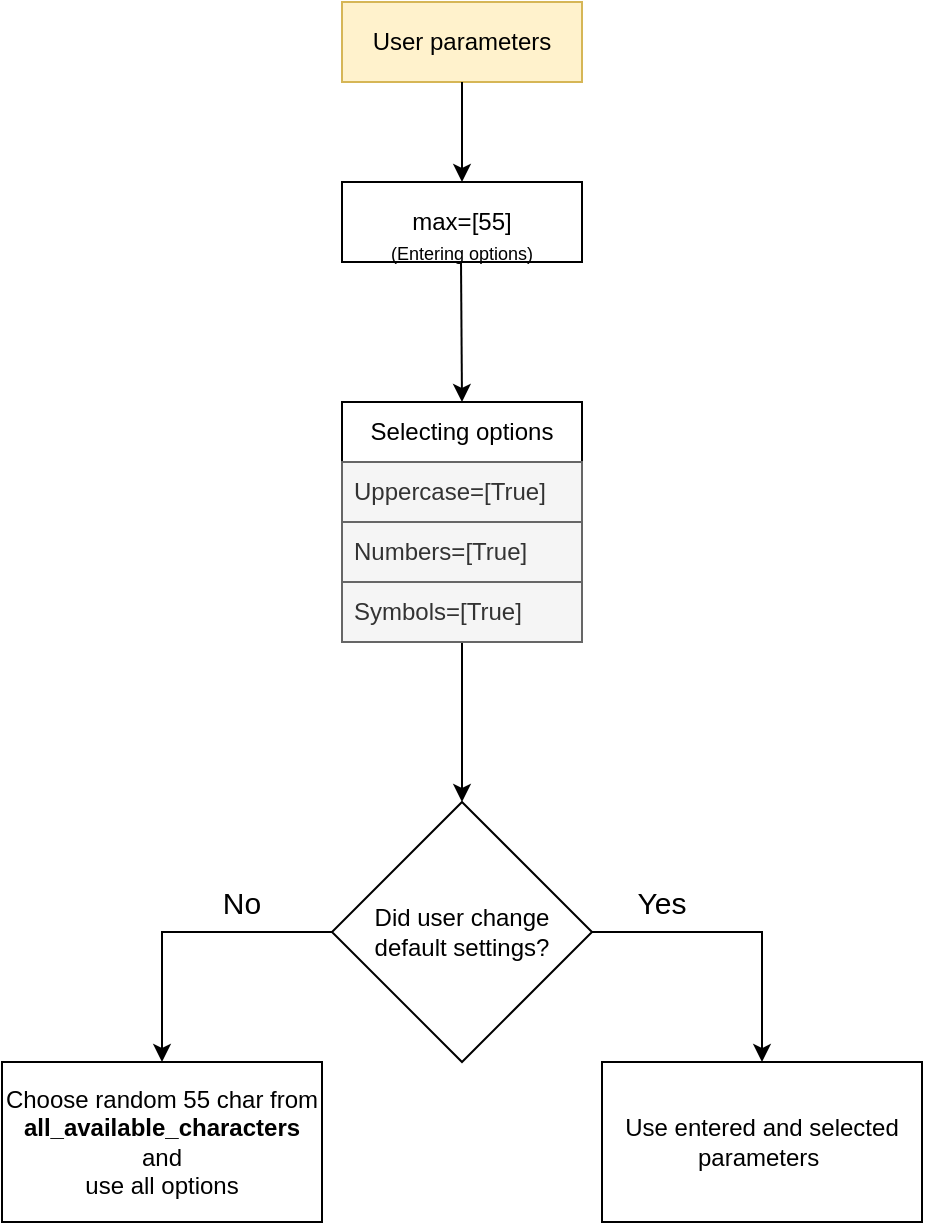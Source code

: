 <mxfile version="23.1.8" type="github" pages="3">
  <diagram name="Basic User Setup" id="N_4NWSx4PDSUiFLjOK5d">
    <mxGraphModel dx="1434" dy="804" grid="1" gridSize="10" guides="1" tooltips="1" connect="1" arrows="1" fold="1" page="1" pageScale="1" pageWidth="827" pageHeight="1169" math="0" shadow="0">
      <root>
        <mxCell id="0" />
        <mxCell id="1" parent="0" />
        <mxCell id="zbF3CzR-IgTavKdsmXYZ-1" value="max=[55]" style="rounded=0;whiteSpace=wrap;html=1;" parent="1" vertex="1">
          <mxGeometry x="240" y="170" width="120" height="40" as="geometry" />
        </mxCell>
        <mxCell id="zbF3CzR-IgTavKdsmXYZ-3" value="User parameters" style="rounded=0;whiteSpace=wrap;html=1;fillColor=#fff2cc;strokeColor=#d6b656;" parent="1" vertex="1">
          <mxGeometry x="240" y="80" width="120" height="40" as="geometry" />
        </mxCell>
        <mxCell id="zbF3CzR-IgTavKdsmXYZ-26" style="edgeStyle=orthogonalEdgeStyle;rounded=0;orthogonalLoop=1;jettySize=auto;html=1;exitX=0.5;exitY=1;exitDx=0;exitDy=0;" parent="1" source="zbF3CzR-IgTavKdsmXYZ-7" target="zbF3CzR-IgTavKdsmXYZ-15" edge="1">
          <mxGeometry relative="1" as="geometry" />
        </mxCell>
        <mxCell id="zbF3CzR-IgTavKdsmXYZ-7" value="Selecting options" style="swimlane;fontStyle=0;childLayout=stackLayout;horizontal=1;startSize=30;horizontalStack=0;resizeParent=1;resizeParentMax=0;resizeLast=0;collapsible=1;marginBottom=0;whiteSpace=wrap;html=1;" parent="1" vertex="1">
          <mxGeometry x="240" y="280" width="120" height="120" as="geometry">
            <mxRectangle x="330" y="150" width="60" height="30" as="alternateBounds" />
          </mxGeometry>
        </mxCell>
        <mxCell id="zbF3CzR-IgTavKdsmXYZ-9" value="Uppercase=[True]" style="text;strokeColor=#666666;fillColor=#f5f5f5;align=left;verticalAlign=middle;spacingLeft=4;spacingRight=4;overflow=hidden;points=[[0,0.5],[1,0.5]];portConstraint=eastwest;rotatable=0;whiteSpace=wrap;html=1;fontColor=#333333;" parent="zbF3CzR-IgTavKdsmXYZ-7" vertex="1">
          <mxGeometry y="30" width="120" height="30" as="geometry" />
        </mxCell>
        <mxCell id="zbF3CzR-IgTavKdsmXYZ-11" value="Numbers=[True]" style="text;strokeColor=#666666;fillColor=#f5f5f5;align=left;verticalAlign=middle;spacingLeft=4;spacingRight=4;overflow=hidden;points=[[0,0.5],[1,0.5]];portConstraint=eastwest;rotatable=0;whiteSpace=wrap;html=1;fontColor=#333333;" parent="zbF3CzR-IgTavKdsmXYZ-7" vertex="1">
          <mxGeometry y="60" width="120" height="30" as="geometry" />
        </mxCell>
        <mxCell id="zbF3CzR-IgTavKdsmXYZ-10" value="Symbols=[True]" style="text;align=left;verticalAlign=middle;spacingLeft=4;spacingRight=4;overflow=hidden;points=[[0,0.5],[1,0.5]];portConstraint=eastwest;rotatable=0;whiteSpace=wrap;html=1;fillColor=#f5f5f5;fontColor=#333333;strokeColor=#666666;" parent="zbF3CzR-IgTavKdsmXYZ-7" vertex="1">
          <mxGeometry y="90" width="120" height="30" as="geometry" />
        </mxCell>
        <mxCell id="zbF3CzR-IgTavKdsmXYZ-12" value="&lt;font style=&quot;font-size: 9px;&quot;&gt;(Entering options)&lt;/font&gt;" style="text;html=1;align=center;verticalAlign=middle;whiteSpace=wrap;rounded=0;" parent="1" vertex="1">
          <mxGeometry x="240" y="190" width="120" height="30" as="geometry" />
        </mxCell>
        <mxCell id="zbF3CzR-IgTavKdsmXYZ-13" value="" style="endArrow=classic;html=1;rounded=0;entryX=0.5;entryY=0;entryDx=0;entryDy=0;exitX=0.5;exitY=1;exitDx=0;exitDy=0;strokeColor=default;align=center;verticalAlign=middle;fontFamily=Helvetica;fontSize=11;fontColor=default;labelBackgroundColor=default;" parent="1" source="zbF3CzR-IgTavKdsmXYZ-3" target="zbF3CzR-IgTavKdsmXYZ-1" edge="1">
          <mxGeometry width="50" height="50" relative="1" as="geometry">
            <mxPoint x="290" y="120" as="sourcePoint" />
            <mxPoint x="340" y="70" as="targetPoint" />
          </mxGeometry>
        </mxCell>
        <mxCell id="zbF3CzR-IgTavKdsmXYZ-19" style="edgeStyle=orthogonalEdgeStyle;rounded=0;orthogonalLoop=1;jettySize=auto;html=1;entryX=0.5;entryY=0;entryDx=0;entryDy=0;" parent="1" source="zbF3CzR-IgTavKdsmXYZ-15" target="zbF3CzR-IgTavKdsmXYZ-18" edge="1">
          <mxGeometry relative="1" as="geometry" />
        </mxCell>
        <mxCell id="zbF3CzR-IgTavKdsmXYZ-29" style="edgeStyle=orthogonalEdgeStyle;rounded=0;orthogonalLoop=1;jettySize=auto;html=1;exitX=1;exitY=0.5;exitDx=0;exitDy=0;entryX=0.5;entryY=0;entryDx=0;entryDy=0;" parent="1" source="zbF3CzR-IgTavKdsmXYZ-15" target="zbF3CzR-IgTavKdsmXYZ-28" edge="1">
          <mxGeometry relative="1" as="geometry" />
        </mxCell>
        <mxCell id="zbF3CzR-IgTavKdsmXYZ-15" value="Did user change &lt;br&gt;default settings?" style="rhombus;whiteSpace=wrap;html=1;" parent="1" vertex="1">
          <mxGeometry x="235" y="480" width="130" height="130" as="geometry" />
        </mxCell>
        <mxCell id="zbF3CzR-IgTavKdsmXYZ-18" value="Choose random 55 char from&lt;br&gt;&lt;b&gt;all_available_characters &lt;/b&gt;and &lt;br&gt;use all options" style="rounded=0;whiteSpace=wrap;html=1;" parent="1" vertex="1">
          <mxGeometry x="70" y="610" width="160" height="80" as="geometry" />
        </mxCell>
        <mxCell id="zbF3CzR-IgTavKdsmXYZ-21" value="&lt;font style=&quot;font-size: 15px;&quot;&gt;No&lt;/font&gt;" style="text;html=1;align=center;verticalAlign=middle;whiteSpace=wrap;rounded=0;" parent="1" vertex="1">
          <mxGeometry x="160" y="515" width="60" height="30" as="geometry" />
        </mxCell>
        <mxCell id="zbF3CzR-IgTavKdsmXYZ-25" value="" style="endArrow=classic;html=1;rounded=0;entryX=0.5;entryY=0;entryDx=0;entryDy=0;exitX=0.5;exitY=1;exitDx=0;exitDy=0;strokeColor=default;align=center;verticalAlign=middle;fontFamily=Helvetica;fontSize=11;fontColor=default;labelBackgroundColor=default;" parent="1" target="zbF3CzR-IgTavKdsmXYZ-7" edge="1">
          <mxGeometry width="50" height="50" relative="1" as="geometry">
            <mxPoint x="299.5" y="210" as="sourcePoint" />
            <mxPoint x="299.5" y="260" as="targetPoint" />
          </mxGeometry>
        </mxCell>
        <mxCell id="zbF3CzR-IgTavKdsmXYZ-28" value="Use entered and selected parameters&amp;nbsp;" style="rounded=0;whiteSpace=wrap;html=1;" parent="1" vertex="1">
          <mxGeometry x="370" y="610" width="160" height="80" as="geometry" />
        </mxCell>
        <mxCell id="zbF3CzR-IgTavKdsmXYZ-30" value="&lt;font style=&quot;font-size: 15px;&quot;&gt;Yes&lt;/font&gt;" style="text;html=1;align=center;verticalAlign=middle;whiteSpace=wrap;rounded=0;" parent="1" vertex="1">
          <mxGeometry x="370" y="515" width="60" height="30" as="geometry" />
        </mxCell>
      </root>
    </mxGraphModel>
  </diagram>
  <diagram id="c3B6bcl9Q5xFeJvbPIpL" name="Method To Set Cust Options">
    <mxGraphModel grid="1" page="1" gridSize="10" guides="1" tooltips="1" connect="1" arrows="1" fold="1" pageScale="1" pageWidth="827" pageHeight="1169" math="0" shadow="0">
      <root>
        <mxCell id="0" />
        <mxCell id="1" parent="0" />
        <mxCell id="7wAp7gqFgZ6DAbRb2kd5-7" style="edgeStyle=orthogonalEdgeStyle;rounded=0;orthogonalLoop=1;jettySize=auto;html=1;entryX=0.5;entryY=0;entryDx=0;entryDy=0;" parent="1" source="7wAp7gqFgZ6DAbRb2kd5-1" target="7wAp7gqFgZ6DAbRb2kd5-2" edge="1">
          <mxGeometry relative="1" as="geometry">
            <mxPoint x="454" y="170" as="sourcePoint" />
          </mxGeometry>
        </mxCell>
        <mxCell id="7wAp7gqFgZ6DAbRb2kd5-11" style="edgeStyle=orthogonalEdgeStyle;rounded=0;orthogonalLoop=1;jettySize=auto;html=1;exitX=0;exitY=0.5;exitDx=0;exitDy=0;entryX=0.5;entryY=0;entryDx=0;entryDy=0;" parent="1" source="7wAp7gqFgZ6DAbRb2kd5-1" target="7wAp7gqFgZ6DAbRb2kd5-10" edge="1">
          <mxGeometry relative="1" as="geometry" />
        </mxCell>
        <mxCell id="7wAp7gqFgZ6DAbRb2kd5-1" value="uppercase?" style="rhombus;whiteSpace=wrap;html=1;" parent="1" vertex="1">
          <mxGeometry x="320" y="120" width="80" height="80" as="geometry" />
        </mxCell>
        <mxCell id="7wAp7gqFgZ6DAbRb2kd5-14" style="edgeStyle=orthogonalEdgeStyle;rounded=0;orthogonalLoop=1;jettySize=auto;html=1;exitX=0.5;exitY=1;exitDx=0;exitDy=0;" parent="1" source="7wAp7gqFgZ6DAbRb2kd5-2" target="7wAp7gqFgZ6DAbRb2kd5-13" edge="1">
          <mxGeometry relative="1" as="geometry" />
        </mxCell>
        <mxCell id="7wAp7gqFgZ6DAbRb2kd5-2" value="add &lt;b&gt;upper&lt;/b&gt; case option" style="rounded=0;whiteSpace=wrap;html=1;" parent="1" vertex="1">
          <mxGeometry x="684" y="210" width="80" height="40" as="geometry" />
        </mxCell>
        <mxCell id="7wAp7gqFgZ6DAbRb2kd5-8" value="True" style="text;html=1;align=center;verticalAlign=middle;whiteSpace=wrap;rounded=0;" parent="1" vertex="1">
          <mxGeometry x="500" y="130" width="60" height="30" as="geometry" />
        </mxCell>
        <mxCell id="7wAp7gqFgZ6DAbRb2kd5-24" style="edgeStyle=orthogonalEdgeStyle;rounded=0;orthogonalLoop=1;jettySize=auto;html=1;exitX=0;exitY=0.5;exitDx=0;exitDy=0;entryX=0.5;entryY=0;entryDx=0;entryDy=0;" parent="1" source="7wAp7gqFgZ6DAbRb2kd5-10" target="7wAp7gqFgZ6DAbRb2kd5-23" edge="1">
          <mxGeometry relative="1" as="geometry" />
        </mxCell>
        <mxCell id="7wAp7gqFgZ6DAbRb2kd5-56" style="edgeStyle=orthogonalEdgeStyle;rounded=0;orthogonalLoop=1;jettySize=auto;html=1;exitX=1;exitY=0.5;exitDx=0;exitDy=0;" parent="1" source="7wAp7gqFgZ6DAbRb2kd5-10" target="7wAp7gqFgZ6DAbRb2kd5-16" edge="1">
          <mxGeometry relative="1" as="geometry">
            <mxPoint x="50" y="252.5" as="sourcePoint" />
          </mxGeometry>
        </mxCell>
        <mxCell id="7wAp7gqFgZ6DAbRb2kd5-10" value="Numbers?" style="rhombus;whiteSpace=wrap;html=1;" parent="1" vertex="1">
          <mxGeometry x="-40" y="210" width="80" height="80" as="geometry" />
        </mxCell>
        <mxCell id="7wAp7gqFgZ6DAbRb2kd5-12" value="False" style="text;html=1;align=center;verticalAlign=middle;whiteSpace=wrap;rounded=0;" parent="1" vertex="1">
          <mxGeometry x="120" y="130" width="60" height="30" as="geometry" />
        </mxCell>
        <mxCell id="7wAp7gqFgZ6DAbRb2kd5-26" style="edgeStyle=orthogonalEdgeStyle;rounded=0;orthogonalLoop=1;jettySize=auto;html=1;entryX=0.5;entryY=0;entryDx=0;entryDy=0;" parent="1" source="7wAp7gqFgZ6DAbRb2kd5-13" target="7wAp7gqFgZ6DAbRb2kd5-22" edge="1">
          <mxGeometry relative="1" as="geometry">
            <mxPoint x="634" y="330" as="sourcePoint" />
          </mxGeometry>
        </mxCell>
        <mxCell id="7wAp7gqFgZ6DAbRb2kd5-52" style="edgeStyle=orthogonalEdgeStyle;rounded=0;orthogonalLoop=1;jettySize=auto;html=1;exitX=1;exitY=0.5;exitDx=0;exitDy=0;entryX=0.5;entryY=0;entryDx=0;entryDy=0;" parent="1" source="7wAp7gqFgZ6DAbRb2kd5-13" target="7wAp7gqFgZ6DAbRb2kd5-15" edge="1">
          <mxGeometry relative="1" as="geometry" />
        </mxCell>
        <mxCell id="7wAp7gqFgZ6DAbRb2kd5-13" value="Numbers?" style="rhombus;whiteSpace=wrap;html=1;" parent="1" vertex="1">
          <mxGeometry x="684" y="290" width="80" height="80" as="geometry" />
        </mxCell>
        <mxCell id="7wAp7gqFgZ6DAbRb2kd5-27" style="edgeStyle=orthogonalEdgeStyle;rounded=0;orthogonalLoop=1;jettySize=auto;html=1;exitX=0.5;exitY=1;exitDx=0;exitDy=0;entryX=0.5;entryY=0;entryDx=0;entryDy=0;" parent="1" target="7wAp7gqFgZ6DAbRb2kd5-25" edge="1">
          <mxGeometry relative="1" as="geometry">
            <mxPoint x="880" y="412.5" as="sourcePoint" />
          </mxGeometry>
        </mxCell>
        <mxCell id="7wAp7gqFgZ6DAbRb2kd5-15" value="add &lt;b&gt;numbers&lt;/b&gt; case option" style="rounded=0;whiteSpace=wrap;html=1;" parent="1" vertex="1">
          <mxGeometry x="840" y="372.5" width="80" height="40" as="geometry" />
        </mxCell>
        <mxCell id="7wAp7gqFgZ6DAbRb2kd5-55" style="edgeStyle=orthogonalEdgeStyle;rounded=0;orthogonalLoop=1;jettySize=auto;html=1;exitX=0.5;exitY=1;exitDx=0;exitDy=0;entryX=0.5;entryY=0;entryDx=0;entryDy=0;" parent="1" source="7wAp7gqFgZ6DAbRb2kd5-16" target="7wAp7gqFgZ6DAbRb2kd5-54" edge="1">
          <mxGeometry relative="1" as="geometry" />
        </mxCell>
        <mxCell id="7wAp7gqFgZ6DAbRb2kd5-16" value="add &lt;b&gt;numbers&lt;/b&gt; case option" style="rounded=0;whiteSpace=wrap;html=1;" parent="1" vertex="1">
          <mxGeometry x="130" y="300" width="80" height="40" as="geometry" />
        </mxCell>
        <mxCell id="7wAp7gqFgZ6DAbRb2kd5-19" value="False" style="text;html=1;align=center;verticalAlign=middle;whiteSpace=wrap;rounded=0;" parent="1" vertex="1">
          <mxGeometry x="-100" y="220" width="60" height="30" as="geometry" />
        </mxCell>
        <mxCell id="7wAp7gqFgZ6DAbRb2kd5-20" value="True" style="text;html=1;align=center;verticalAlign=middle;whiteSpace=wrap;rounded=0;" parent="1" vertex="1">
          <mxGeometry x="790" y="300" width="60" height="30" as="geometry" />
        </mxCell>
        <mxCell id="7wAp7gqFgZ6DAbRb2kd5-21" value="True" style="text;html=1;align=center;verticalAlign=middle;whiteSpace=wrap;rounded=0;" parent="1" vertex="1">
          <mxGeometry x="70" y="222.5" width="60" height="30" as="geometry" />
        </mxCell>
        <mxCell id="7wAp7gqFgZ6DAbRb2kd5-34" style="edgeStyle=orthogonalEdgeStyle;rounded=0;orthogonalLoop=1;jettySize=auto;html=1;exitX=1;exitY=0.5;exitDx=0;exitDy=0;" parent="1" source="7wAp7gqFgZ6DAbRb2kd5-22" target="7wAp7gqFgZ6DAbRb2kd5-32" edge="1">
          <mxGeometry relative="1" as="geometry" />
        </mxCell>
        <mxCell id="7wAp7gqFgZ6DAbRb2kd5-39" style="edgeStyle=orthogonalEdgeStyle;rounded=0;orthogonalLoop=1;jettySize=auto;html=1;exitX=0;exitY=0.5;exitDx=0;exitDy=0;entryX=0.5;entryY=0;entryDx=0;entryDy=0;" parent="1" source="7wAp7gqFgZ6DAbRb2kd5-22" target="7wAp7gqFgZ6DAbRb2kd5-38" edge="1">
          <mxGeometry relative="1" as="geometry" />
        </mxCell>
        <mxCell id="7wAp7gqFgZ6DAbRb2kd5-22" value="Symbols?" style="rhombus;whiteSpace=wrap;html=1;" parent="1" vertex="1">
          <mxGeometry x="500" y="370" width="80" height="80" as="geometry" />
        </mxCell>
        <mxCell id="7wAp7gqFgZ6DAbRb2kd5-66" style="edgeStyle=orthogonalEdgeStyle;rounded=0;orthogonalLoop=1;jettySize=auto;html=1;exitX=0.5;exitY=1;exitDx=0;exitDy=0;entryX=0.5;entryY=0;entryDx=0;entryDy=0;" parent="1" source="cqtuQnzMamP3KueugGHB-1" target="7wAp7gqFgZ6DAbRb2kd5-65" edge="1">
          <mxGeometry relative="1" as="geometry" />
        </mxCell>
        <mxCell id="7wAp7gqFgZ6DAbRb2kd5-69" style="edgeStyle=orthogonalEdgeStyle;rounded=0;orthogonalLoop=1;jettySize=auto;html=1;exitX=0;exitY=0.5;exitDx=0;exitDy=0;" parent="1" source="7wAp7gqFgZ6DAbRb2kd5-23" target="7wAp7gqFgZ6DAbRb2kd5-68" edge="1">
          <mxGeometry relative="1" as="geometry" />
        </mxCell>
        <mxCell id="7wAp7gqFgZ6DAbRb2kd5-23" value="Symbols?" style="rhombus;whiteSpace=wrap;html=1;" parent="1" vertex="1">
          <mxGeometry x="-190" y="342.5" width="80" height="80" as="geometry" />
        </mxCell>
        <mxCell id="7wAp7gqFgZ6DAbRb2kd5-30" style="edgeStyle=orthogonalEdgeStyle;rounded=0;orthogonalLoop=1;jettySize=auto;html=1;exitX=1;exitY=0.5;exitDx=0;exitDy=0;entryX=0.5;entryY=0;entryDx=0;entryDy=0;" parent="1" source="7wAp7gqFgZ6DAbRb2kd5-25" target="7wAp7gqFgZ6DAbRb2kd5-29" edge="1">
          <mxGeometry relative="1" as="geometry" />
        </mxCell>
        <mxCell id="7wAp7gqFgZ6DAbRb2kd5-53" style="edgeStyle=orthogonalEdgeStyle;rounded=0;orthogonalLoop=1;jettySize=auto;html=1;exitX=0;exitY=0.5;exitDx=0;exitDy=0;" parent="1" source="7wAp7gqFgZ6DAbRb2kd5-25" target="7wAp7gqFgZ6DAbRb2kd5-51" edge="1">
          <mxGeometry relative="1" as="geometry" />
        </mxCell>
        <mxCell id="7wAp7gqFgZ6DAbRb2kd5-25" value="Symbols?" style="rhombus;whiteSpace=wrap;html=1;" parent="1" vertex="1">
          <mxGeometry x="840" y="452.5" width="80" height="80" as="geometry" />
        </mxCell>
        <mxCell id="7wAp7gqFgZ6DAbRb2kd5-28" value="False" style="text;html=1;align=center;verticalAlign=middle;whiteSpace=wrap;rounded=0;" parent="1" vertex="1">
          <mxGeometry x="584" y="295" width="60" height="30" as="geometry" />
        </mxCell>
        <mxCell id="7wAp7gqFgZ6DAbRb2kd5-29" value="add &lt;b&gt;symbols&lt;/b&gt; case option" style="rounded=0;whiteSpace=wrap;html=1;" parent="1" vertex="1">
          <mxGeometry x="920" y="550" width="80" height="40" as="geometry" />
        </mxCell>
        <mxCell id="7wAp7gqFgZ6DAbRb2kd5-42" style="edgeStyle=orthogonalEdgeStyle;rounded=0;orthogonalLoop=1;jettySize=auto;html=1;exitX=0.5;exitY=1;exitDx=0;exitDy=0;entryX=0.5;entryY=0;entryDx=0;entryDy=0;" parent="1" source="7wAp7gqFgZ6DAbRb2kd5-32" target="7wAp7gqFgZ6DAbRb2kd5-40" edge="1">
          <mxGeometry relative="1" as="geometry" />
        </mxCell>
        <mxCell id="7wAp7gqFgZ6DAbRb2kd5-32" value="add &lt;b&gt;symbols&lt;/b&gt; case option" style="rounded=0;whiteSpace=wrap;html=1;" parent="1" vertex="1">
          <mxGeometry x="574" y="450" width="80" height="40" as="geometry" />
        </mxCell>
        <mxCell id="7wAp7gqFgZ6DAbRb2kd5-35" value="True" style="text;html=1;align=center;verticalAlign=middle;whiteSpace=wrap;rounded=0;" parent="1" vertex="1">
          <mxGeometry x="574" y="380" width="60" height="30" as="geometry" />
        </mxCell>
        <mxCell id="7wAp7gqFgZ6DAbRb2kd5-37" value="False" style="text;html=1;align=center;verticalAlign=middle;whiteSpace=wrap;rounded=0;" parent="1" vertex="1">
          <mxGeometry x="440" y="380" width="60" height="30" as="geometry" />
        </mxCell>
        <mxCell id="7wAp7gqFgZ6DAbRb2kd5-38" value="generate pass with &lt;b&gt;&lt;font color=&quot;#ff3333&quot;&gt;only&lt;/font&gt;&lt;/b&gt; &lt;b&gt;upper&lt;/b&gt; option (&lt;i&gt;+default option&lt;/i&gt;)" style="rounded=1;whiteSpace=wrap;html=1;" parent="1" vertex="1">
          <mxGeometry x="400" y="440" width="90" height="70" as="geometry" />
        </mxCell>
        <mxCell id="7wAp7gqFgZ6DAbRb2kd5-40" value="generate pass with&amp;nbsp;&lt;b&gt;upper &lt;/b&gt;and&lt;b&gt; symbols&lt;/b&gt; options" style="rounded=1;whiteSpace=wrap;html=1;" parent="1" vertex="1">
          <mxGeometry x="561" y="530" width="106" height="60" as="geometry" />
        </mxCell>
        <mxCell id="7wAp7gqFgZ6DAbRb2kd5-46" value="generate pass with&amp;nbsp;&lt;b&gt;upper, numbers&amp;nbsp;&lt;/b&gt;and&lt;b&gt; symbols&lt;/b&gt; options" style="rounded=1;whiteSpace=wrap;html=1;" parent="1" vertex="1">
          <mxGeometry x="920" y="640" width="106" height="60" as="geometry" />
        </mxCell>
        <mxCell id="7wAp7gqFgZ6DAbRb2kd5-48" style="edgeStyle=orthogonalEdgeStyle;rounded=0;orthogonalLoop=1;jettySize=auto;html=1;exitX=0.5;exitY=1;exitDx=0;exitDy=0;entryX=0.377;entryY=-0.017;entryDx=0;entryDy=0;entryPerimeter=0;" parent="1" source="7wAp7gqFgZ6DAbRb2kd5-29" target="7wAp7gqFgZ6DAbRb2kd5-46" edge="1">
          <mxGeometry relative="1" as="geometry" />
        </mxCell>
        <mxCell id="7wAp7gqFgZ6DAbRb2kd5-49" value="True" style="text;html=1;align=center;verticalAlign=middle;whiteSpace=wrap;rounded=0;" parent="1" vertex="1">
          <mxGeometry x="920" y="462.5" width="60" height="30" as="geometry" />
        </mxCell>
        <mxCell id="7wAp7gqFgZ6DAbRb2kd5-50" value="False" style="text;html=1;align=center;verticalAlign=middle;whiteSpace=wrap;rounded=0;" parent="1" vertex="1">
          <mxGeometry x="780" y="462.5" width="60" height="30" as="geometry" />
        </mxCell>
        <mxCell id="7wAp7gqFgZ6DAbRb2kd5-51" value="generate pass with&amp;nbsp;&lt;b&gt;upper &lt;/b&gt;and&lt;b&gt;&amp;nbsp;numbers&lt;/b&gt;&amp;nbsp;options" style="rounded=1;whiteSpace=wrap;html=1;" parent="1" vertex="1">
          <mxGeometry x="720" y="580" width="120" height="67.5" as="geometry" />
        </mxCell>
        <mxCell id="7wAp7gqFgZ6DAbRb2kd5-58" style="edgeStyle=orthogonalEdgeStyle;rounded=0;orthogonalLoop=1;jettySize=auto;html=1;exitX=1;exitY=0.5;exitDx=0;exitDy=0;entryX=0.5;entryY=0;entryDx=0;entryDy=0;" parent="1" source="7wAp7gqFgZ6DAbRb2kd5-54" target="7wAp7gqFgZ6DAbRb2kd5-57" edge="1">
          <mxGeometry relative="1" as="geometry" />
        </mxCell>
        <mxCell id="7wAp7gqFgZ6DAbRb2kd5-61" style="edgeStyle=orthogonalEdgeStyle;rounded=0;orthogonalLoop=1;jettySize=auto;html=1;exitX=0;exitY=0.5;exitDx=0;exitDy=0;entryX=0.5;entryY=0;entryDx=0;entryDy=0;" parent="1" source="7wAp7gqFgZ6DAbRb2kd5-54" target="7wAp7gqFgZ6DAbRb2kd5-60" edge="1">
          <mxGeometry relative="1" as="geometry" />
        </mxCell>
        <mxCell id="7wAp7gqFgZ6DAbRb2kd5-54" value="Symbols?" style="rhombus;whiteSpace=wrap;html=1;" parent="1" vertex="1">
          <mxGeometry x="130" y="375" width="80" height="80" as="geometry" />
        </mxCell>
        <mxCell id="7wAp7gqFgZ6DAbRb2kd5-64" style="edgeStyle=orthogonalEdgeStyle;rounded=0;orthogonalLoop=1;jettySize=auto;html=1;exitX=0.5;exitY=1;exitDx=0;exitDy=0;entryX=0.5;entryY=0;entryDx=0;entryDy=0;" parent="1" source="7wAp7gqFgZ6DAbRb2kd5-57" target="7wAp7gqFgZ6DAbRb2kd5-63" edge="1">
          <mxGeometry relative="1" as="geometry" />
        </mxCell>
        <mxCell id="7wAp7gqFgZ6DAbRb2kd5-57" value="add&amp;nbsp;&lt;b&gt;symbols&lt;/b&gt;&amp;nbsp;case option" style="rounded=0;whiteSpace=wrap;html=1;" parent="1" vertex="1">
          <mxGeometry x="230" y="462.5" width="110" height="57.5" as="geometry" />
        </mxCell>
        <mxCell id="7wAp7gqFgZ6DAbRb2kd5-59" value="True" style="text;html=1;align=center;verticalAlign=middle;whiteSpace=wrap;rounded=0;" parent="1" vertex="1">
          <mxGeometry x="210" y="392.5" width="60" height="30" as="geometry" />
        </mxCell>
        <mxCell id="7wAp7gqFgZ6DAbRb2kd5-60" value="generate pass with &lt;b&gt;&lt;font color=&quot;#ff3333&quot;&gt;only&lt;/font&gt;&lt;/b&gt; &lt;b&gt;numbers&lt;/b&gt; option" style="rounded=1;whiteSpace=wrap;html=1;" parent="1" vertex="1">
          <mxGeometry x="20" y="460" width="100" height="60" as="geometry" />
        </mxCell>
        <mxCell id="7wAp7gqFgZ6DAbRb2kd5-62" value="False" style="text;html=1;align=center;verticalAlign=middle;whiteSpace=wrap;rounded=0;" parent="1" vertex="1">
          <mxGeometry x="70" y="390" width="60" height="30" as="geometry" />
        </mxCell>
        <mxCell id="7wAp7gqFgZ6DAbRb2kd5-63" value="generate pass with&lt;span style=&quot;caret-color: rgb(255, 51, 51);&quot;&gt;&lt;b&gt;&lt;font color=&quot;#ff3333&quot;&gt;&amp;nbsp;&lt;/font&gt;numbers &lt;/b&gt;and&lt;/span&gt;&amp;nbsp;&lt;b&gt;symbols&lt;/b&gt; option" style="rounded=1;whiteSpace=wrap;html=1;" parent="1" vertex="1">
          <mxGeometry x="235" y="570" width="100" height="60" as="geometry" />
        </mxCell>
        <mxCell id="7wAp7gqFgZ6DAbRb2kd5-65" value="generate pass with &lt;b&gt;&lt;font color=&quot;#ff3333&quot;&gt;only&lt;/font&gt;&lt;/b&gt; &lt;b&gt;symbols&lt;/b&gt; option" style="rounded=1;whiteSpace=wrap;html=1;" parent="1" vertex="1">
          <mxGeometry x="-115" y="554.5" width="100" height="60" as="geometry" />
        </mxCell>
        <mxCell id="7wAp7gqFgZ6DAbRb2kd5-67" value="True" style="text;html=1;align=center;verticalAlign=middle;whiteSpace=wrap;rounded=0;" parent="1" vertex="1">
          <mxGeometry x="-120" y="350" width="60" height="30" as="geometry" />
        </mxCell>
        <mxCell id="7wAp7gqFgZ6DAbRb2kd5-68" value="generate pass with &lt;b&gt;&lt;font color=&quot;#ff3333&quot;&gt;only&lt;/font&gt;&lt;/b&gt; &lt;b&gt;default&lt;/b&gt; option" style="rounded=1;whiteSpace=wrap;html=1;" parent="1" vertex="1">
          <mxGeometry x="-300" y="461.25" width="100" height="60" as="geometry" />
        </mxCell>
        <mxCell id="7wAp7gqFgZ6DAbRb2kd5-70" value="False" style="text;html=1;align=center;verticalAlign=middle;whiteSpace=wrap;rounded=0;" parent="1" vertex="1">
          <mxGeometry x="-260" y="350" width="60" height="30" as="geometry" />
        </mxCell>
        <mxCell id="cqtuQnzMamP3KueugGHB-2" value="" style="edgeStyle=orthogonalEdgeStyle;rounded=0;orthogonalLoop=1;jettySize=auto;html=1;exitX=1;exitY=0.5;exitDx=0;exitDy=0;entryX=0.5;entryY=0;entryDx=0;entryDy=0;" edge="1" parent="1" source="7wAp7gqFgZ6DAbRb2kd5-23" target="cqtuQnzMamP3KueugGHB-1">
          <mxGeometry relative="1" as="geometry">
            <mxPoint x="-110" y="383" as="sourcePoint" />
            <mxPoint x="-70" y="555" as="targetPoint" />
          </mxGeometry>
        </mxCell>
        <mxCell id="cqtuQnzMamP3KueugGHB-1" value="add&amp;nbsp;&lt;b&gt;symbols&lt;/b&gt;&amp;nbsp;case option" style="rounded=0;whiteSpace=wrap;html=1;" vertex="1" parent="1">
          <mxGeometry x="-120" y="440" width="110" height="57.5" as="geometry" />
        </mxCell>
      </root>
    </mxGraphModel>
  </diagram>
  <diagram id="sCylKgT20NJ6yT4uOjWi" name="GUI ">
    <mxGraphModel dx="1434" dy="804" grid="1" gridSize="10" guides="1" tooltips="1" connect="1" arrows="1" fold="1" page="1" pageScale="1" pageWidth="827" pageHeight="1169" math="0" shadow="0">
      <root>
        <mxCell id="0" />
        <mxCell id="1" parent="0" />
        <mxCell id="BY65DIgYJKh5SC2nDrtf-1" value="" style="rounded=1;whiteSpace=wrap;html=1;fillColor=#404040;" vertex="1" parent="1">
          <mxGeometry x="164" y="137" width="520" height="213" as="geometry" />
        </mxCell>
        <mxCell id="BY65DIgYJKh5SC2nDrtf-2" value="&lt;font style=&quot;font-size: 21px;&quot;&gt;&lt;b&gt;Password Generator GUI&lt;/b&gt;&lt;/font&gt;" style="text;html=1;align=center;verticalAlign=middle;whiteSpace=wrap;rounded=0;" vertex="1" parent="1">
          <mxGeometry x="280" y="90" width="300" height="30" as="geometry" />
        </mxCell>
        <mxCell id="BY65DIgYJKh5SC2nDrtf-3" value="&amp;lt;&lt;i&gt;generated user password&lt;/i&gt;&amp;gt;" style="rounded=0;whiteSpace=wrap;html=1;" vertex="1" parent="1">
          <mxGeometry x="210" y="270" width="223" height="20" as="geometry" />
        </mxCell>
        <mxCell id="BY65DIgYJKh5SC2nDrtf-4" value="&lt;font color=&quot;#ffffff&quot;&gt;A new generated password&lt;/font&gt;" style="text;html=1;align=center;verticalAlign=middle;whiteSpace=wrap;rounded=0;" vertex="1" parent="1">
          <mxGeometry x="150" y="247" width="270" height="30" as="geometry" />
        </mxCell>
        <mxCell id="BY65DIgYJKh5SC2nDrtf-5" value="&lt;font style=&quot;font-size: 13px;&quot; color=&quot;#ffffff&quot;&gt;Available&lt;span style=&quot;caret-color: rgb(255, 255, 255);&quot;&gt;&amp;nbsp;options&amp;nbsp;&lt;/span&gt;&lt;/font&gt;" style="text;html=1;align=center;verticalAlign=middle;whiteSpace=wrap;rounded=0;" vertex="1" parent="1">
          <mxGeometry x="414" y="160" width="270" height="30" as="geometry" />
        </mxCell>
        <mxCell id="BY65DIgYJKh5SC2nDrtf-6" value="" style="whiteSpace=wrap;html=1;aspect=fixed;" vertex="1" parent="1">
          <mxGeometry x="490" y="190" width="12" height="12" as="geometry" />
        </mxCell>
        <mxCell id="BY65DIgYJKh5SC2nDrtf-7" value="" style="whiteSpace=wrap;html=1;aspect=fixed;" vertex="1" parent="1">
          <mxGeometry x="490" y="210" width="12" height="12" as="geometry" />
        </mxCell>
        <mxCell id="BY65DIgYJKh5SC2nDrtf-8" value="" style="whiteSpace=wrap;html=1;aspect=fixed;" vertex="1" parent="1">
          <mxGeometry x="490" y="228" width="12" height="12" as="geometry" />
        </mxCell>
        <mxCell id="BY65DIgYJKh5SC2nDrtf-11" value="&lt;font color=&quot;#ffffff&quot; style=&quot;font-size: 10px;&quot;&gt;Uppercase &amp;nbsp;letters&lt;/font&gt;" style="text;html=1;align=center;verticalAlign=middle;whiteSpace=wrap;rounded=0;" vertex="1" parent="1">
          <mxGeometry x="480" y="179" width="130" height="30" as="geometry" />
        </mxCell>
        <mxCell id="BY65DIgYJKh5SC2nDrtf-12" value="&lt;font color=&quot;#f5f5f5&quot; style=&quot;font-size: 10px;&quot;&gt;Numbers&lt;/font&gt;" style="text;html=1;align=center;verticalAlign=middle;whiteSpace=wrap;rounded=0;" vertex="1" parent="1">
          <mxGeometry x="476" y="200" width="100" height="30" as="geometry" />
        </mxCell>
        <mxCell id="BY65DIgYJKh5SC2nDrtf-13" value="&lt;font style=&quot;font-size: 10px;&quot; color=&quot;#fafafa&quot;&gt;Symbols&lt;/font&gt;" style="text;html=1;align=center;verticalAlign=middle;whiteSpace=wrap;rounded=0;" vertex="1" parent="1">
          <mxGeometry x="477" y="218" width="95" height="30" as="geometry" />
        </mxCell>
        <mxCell id="BY65DIgYJKh5SC2nDrtf-15" value="Generate" style="rounded=1;whiteSpace=wrap;html=1;" vertex="1" parent="1">
          <mxGeometry x="480" y="263.5" width="93" height="33" as="geometry" />
        </mxCell>
        <mxCell id="BY65DIgYJKh5SC2nDrtf-16" value="&lt;i&gt;watermark&lt;/i&gt;&lt;br&gt;created by &lt;b&gt;Krupoves&lt;/b&gt;" style="ellipse;whiteSpace=wrap;html=1;" vertex="1" parent="1">
          <mxGeometry x="210" y="160" width="80" height="80" as="geometry" />
        </mxCell>
      </root>
    </mxGraphModel>
  </diagram>
</mxfile>
